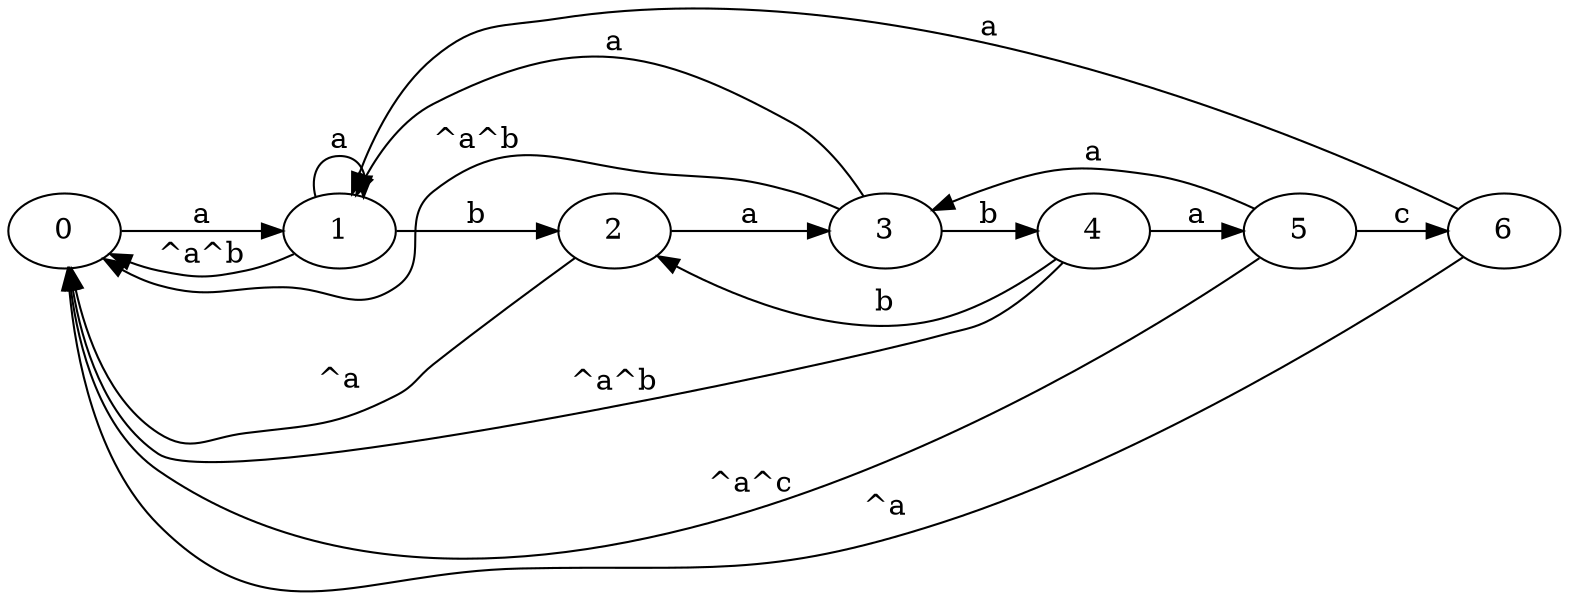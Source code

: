 digraph 2 {
	graph [rankdir=LR, nslimit=6]
	subgraph master {
    	0 -> 1 [label=a]
    	1 -> 2 [label=b]
    	2 -> 3 [label=a]
    	3 -> 4 [label=b]
    	4 -> 5 [label=a]
    	5 -> 6 [label=c]
	    
	}
    1 -> 1 [label=a, weight=0]
	1 -> 0 [label="^a^b", weight=0]
	2 -> 0 [label="^a", weight=0]
	3 -> 1 [label=a, weight=0]
	3 -> 0 [label="^a^b", weight=0]
	4 -> 2 [label=b, weight=0]
	4 -> 0 [label="^a^b", weight=0]
	5 -> 3 [label=a, weight=0]
	5 -> 0 [label="^a^c", weight=0]
	6 -> 1 [label=a, weight=0]
	6 -> 0 [label="^a", weight=0]
}